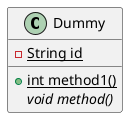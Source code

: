 @startuml
class Dummy {
    - {static} String id
    + {static} int method1()
    {abstract} void method()
}
@enduml